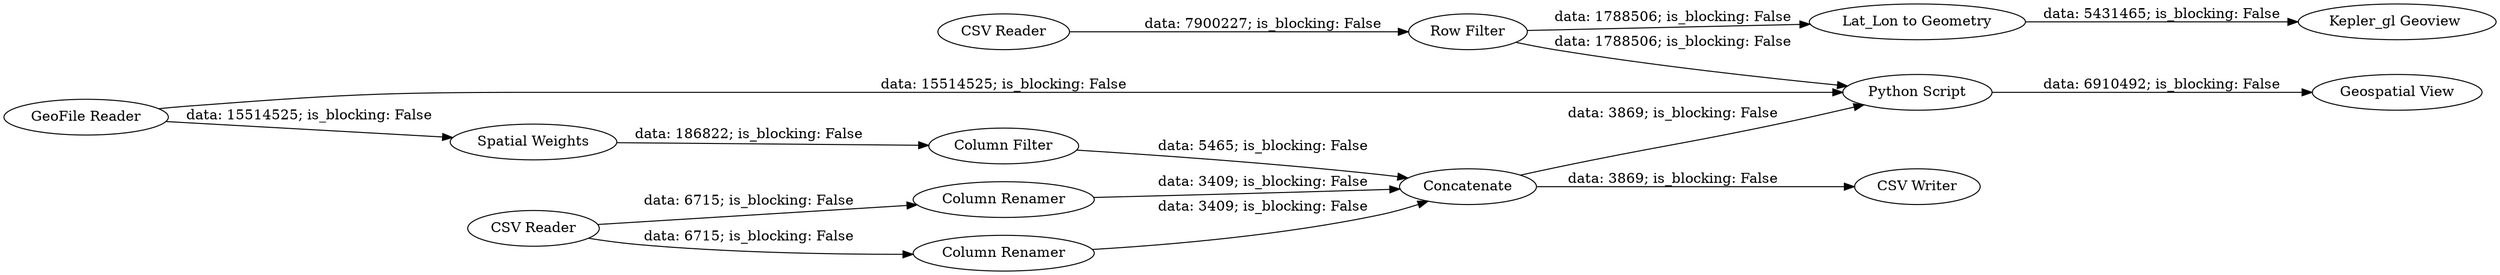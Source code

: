 digraph {
	"-9014886733629821054_1" [label="CSV Reader"]
	"-9014886733629821054_7" [label="Spatial Weights"]
	"-9014886733629821054_8" [label="Column Filter"]
	"-9014886733629821054_2" [label="Row Filter"]
	"-9014886733629821054_4" [label="Kepler_gl Geoview "]
	"-9014886733629821054_12" [label="Python Script"]
	"-9014886733629821054_3" [label="Lat_Lon to Geometry"]
	"-9014886733629821054_6" [label="CSV Reader"]
	"-9014886733629821054_9" [label="Column Renamer"]
	"-9014886733629821054_5" [label="GeoFile Reader"]
	"-9014886733629821054_14" [label="CSV Writer"]
	"-9014886733629821054_13" [label="Geospatial View"]
	"-9014886733629821054_10" [label="Column Renamer"]
	"-9014886733629821054_11" [label=Concatenate]
	"-9014886733629821054_2" -> "-9014886733629821054_3" [label="data: 1788506; is_blocking: False"]
	"-9014886733629821054_8" -> "-9014886733629821054_11" [label="data: 5465; is_blocking: False"]
	"-9014886733629821054_5" -> "-9014886733629821054_7" [label="data: 15514525; is_blocking: False"]
	"-9014886733629821054_5" -> "-9014886733629821054_12" [label="data: 15514525; is_blocking: False"]
	"-9014886733629821054_7" -> "-9014886733629821054_8" [label="data: 186822; is_blocking: False"]
	"-9014886733629821054_11" -> "-9014886733629821054_14" [label="data: 3869; is_blocking: False"]
	"-9014886733629821054_12" -> "-9014886733629821054_13" [label="data: 6910492; is_blocking: False"]
	"-9014886733629821054_10" -> "-9014886733629821054_11" [label="data: 3409; is_blocking: False"]
	"-9014886733629821054_11" -> "-9014886733629821054_12" [label="data: 3869; is_blocking: False"]
	"-9014886733629821054_3" -> "-9014886733629821054_4" [label="data: 5431465; is_blocking: False"]
	"-9014886733629821054_2" -> "-9014886733629821054_12" [label="data: 1788506; is_blocking: False"]
	"-9014886733629821054_6" -> "-9014886733629821054_10" [label="data: 6715; is_blocking: False"]
	"-9014886733629821054_6" -> "-9014886733629821054_9" [label="data: 6715; is_blocking: False"]
	"-9014886733629821054_9" -> "-9014886733629821054_11" [label="data: 3409; is_blocking: False"]
	"-9014886733629821054_1" -> "-9014886733629821054_2" [label="data: 7900227; is_blocking: False"]
	rankdir=LR
}
